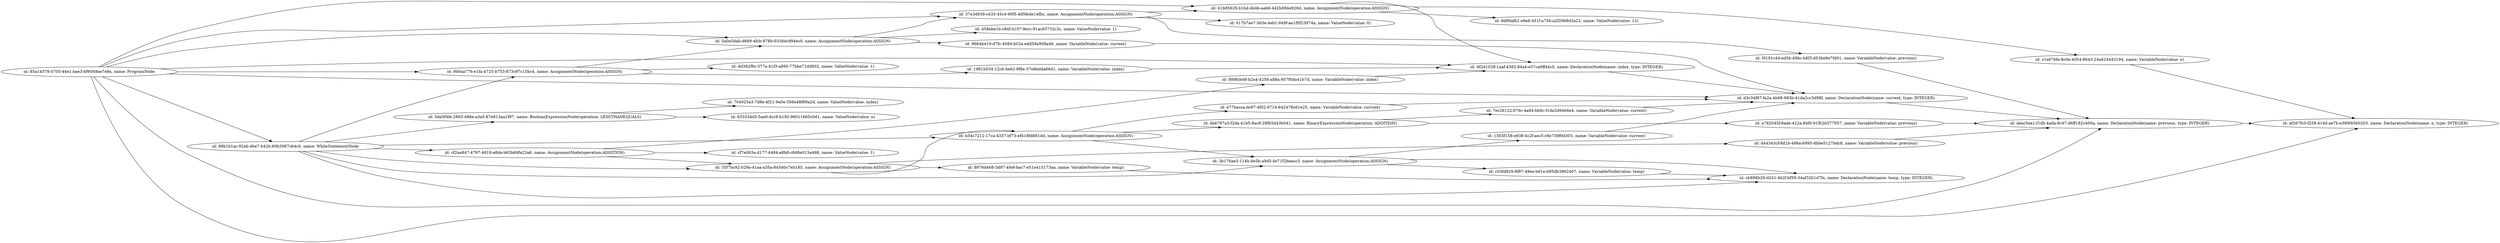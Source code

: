 digraph g {
	rankdir=LR
		"id: 37e3d938-c433-45c4-90f5-4d5fede14fbc, name: AssignmentNode(operation:ASSIGN)" -> "id: 41b85629-b1bd-4b4b-aab6-442b084e926d, name: AssignmentNode(operation:ASSIGN)"
		"id: 37e3d938-c433-45c4-90f5-4d5fede14fbc, name: AssignmentNode(operation:ASSIGN)" -> "id: 017b7ae7-3d3e-4eb1-949f-aa1f0f23974a, name: ValueNode(value: 0)"
		"id: 37e3d938-c433-45c4-90f5-4d5fede14fbc, name: AssignmentNode(operation:ASSIGN)" -> "id: 5f191c44-ed5b-49bc-b8f3-d53be9e7fd01, name: VariableNode(value: previous)"
		"id: c03fd829-8f87-49ee-bd1e-b95db3862407, name: VariableNode(value: temp)" -> "id: cb898b26-d241-4b2f-bf59-34af32b1d7fa, name: DeclarationNode(name: temp, type: INTEGER)"
		"id: 8976d468-3d97-4fe8-bac7-e51e415173aa, name: VariableNode(value: temp)" -> "id: cb898b26-d241-4b2f-bf59-34af32b1d7fa, name: DeclarationNode(name: temp, type: INTEGER)"
		"id: 1303f158-e938-4c2f-aec5-c8e739f0d303, name: VariableNode(value: current)" -> "id: d3c34f67-fa2a-4b98-983b-41da2cc3d98f, name: DeclarationNode(name: current, type: INTEGER)"
		"id: 35f7bc92-029a-41aa-a35a-845d0c7eb185, name: AssignmentNode(operation:ASSIGN)" -> "id: d44343cf-8d1b-486a-b995-dbbe5127bdc8, name: VariableNode(value: previous)"
		"id: 35f7bc92-029a-41aa-a35a-845d0c7eb185, name: AssignmentNode(operation:ASSIGN)" -> "id: 8976d468-3d97-4fe8-bac7-e51e415173aa, name: VariableNode(value: temp)"
		"id: 35f7bc92-029a-41aa-a35a-845d0c7eb185, name: AssignmentNode(operation:ASSIGN)" -> "id: b34c7212-17ca-4337-bf73-ef418fd881dd, name: AssignmentNode(operation:ASSIGN)"
		"id: 5a0e3dab-d669-4fcb-978b-033d4c994ec0, name: AssignmentNode(operation:ASSIGN)" -> "id: 9664b419-d7fc-4084-b02a-edd58a908a46, name: VariableNode(value: current)"
		"id: 5a0e3dab-d669-4fcb-978b-033d4c994ec0, name: AssignmentNode(operation:ASSIGN)" -> "id: 37e3d938-c433-45c4-90f5-4d5fede14fbc, name: AssignmentNode(operation:ASSIGN)"
		"id: 5a0e3dab-d669-4fcb-978b-033d4c994ec0, name: AssignmentNode(operation:ASSIGN)" -> "id: 458ebe1b-c84f-4107-9ecc-91ac93732c3c, name: ValueNode(value: 1)"
		"id: deb787a3-f2da-41b5-8ac9-28fb5d43b041, name: BinaryExpressionNode(operation: ADDITION)" -> "id: a782045f-8ade-422a-84f0-91fb2b377057, name: VariableNode(value: previous)"
		"id: deb787a3-f2da-41b5-8ac9-28fb5d43b041, name: BinaryExpressionNode(operation: ADDITION)" -> "id: 7ec26122-079c-4a84-bb9c-f1de2d9466e4, name: VariableNode(value: current)"
		"id: 9b0aa776-e1fa-4725-b753-873c97c15bc4, name: AssignmentNode(operation:ASSIGN)" -> "id: 5a0e3dab-d669-4fcb-978b-033d4c994ec0, name: AssignmentNode(operation:ASSIGN)"
		"id: 9b0aa776-e1fa-4725-b753-873c97c15bc4, name: AssignmentNode(operation:ASSIGN)" -> "id: 1981b534-12c6-4e62-9f8e-37e8bdda66d1, name: VariableNode(value: index)"
		"id: 9b0aa776-e1fa-4725-b753-873c97c15bc4, name: AssignmentNode(operation:ASSIGN)" -> "id: 4d382f9c-377a-41f3-a895-77bbe71dd802, name: ValueNode(value: 1)"
		"id: b34c7212-17ca-4337-bf73-ef418fd881dd, name: AssignmentNode(operation:ASSIGN)" -> "id: 3b176ae3-114b-4e5b-a9d5-4e71f2beacc3, name: AssignmentNode(operation:ASSIGN)"
		"id: b34c7212-17ca-4337-bf73-ef418fd881dd, name: AssignmentNode(operation:ASSIGN)" -> "id: e77bacca-dc97-4f02-9714-642478c61e25, name: VariableNode(value: current)"
		"id: b34c7212-17ca-4337-bf73-ef418fd881dd, name: AssignmentNode(operation:ASSIGN)" -> "id: deb787a3-f2da-41b5-8ac9-28fb5d43b041, name: BinaryExpressionNode(operation: ADDITION)"
		"id: 9664b419-d7fc-4084-b02a-edd58a908a46, name: VariableNode(value: current)" -> "id: d3c34f67-fa2a-4b98-983b-41da2cc3d98f, name: DeclarationNode(name: current, type: INTEGER)"
		"id: 41b85629-b1bd-4b4b-aab6-442b084e926d, name: AssignmentNode(operation:ASSIGN)" -> "id: 9f2d1028-1aaf-4382-94a4-e57ca9ff44c0, name: DeclarationNode(name: index, type: INTEGER)"
		"id: 41b85629-b1bd-4b4b-aab6-442b084e926d, name: AssignmentNode(operation:ASSIGN)" -> "id: c1e67bfa-8c0e-4054-8643-24a624443194, name: VariableNode(value: n)"
		"id: 41b85629-b1bd-4b4b-aab6-442b084e926d, name: AssignmentNode(operation:ASSIGN)" -> "id: 9d80afb1-e9e6-451f-a756-a2f2968d3a22, name: ValueNode(value: 12)"
		"id: 7ec26122-079c-4a84-bb9c-f1de2d9466e4, name: VariableNode(value: current)" -> "id: d3c34f67-fa2a-4b98-983b-41da2cc3d98f, name: DeclarationNode(name: current, type: INTEGER)"
		"id: d3c34f67-fa2a-4b98-983b-41da2cc3d98f, name: DeclarationNode(name: current, type: INTEGER)" -> "id: deac5ea1-f1db-4ada-8c47-d6ff182c400a, name: DeclarationNode(name: previous, type: INTEGER)"
		"id: 1981b534-12c6-4e62-9f8e-37e8bdda66d1, name: VariableNode(value: index)" -> "id: 9f2d1028-1aaf-4382-94a4-e57ca9ff44c0, name: DeclarationNode(name: index, type: INTEGER)"
		"id: 989fcb48-b2a4-4258-a88a-957f0da41b7d, name: VariableNode(value: index)" -> "id: 9f2d1028-1aaf-4382-94a4-e57ca9ff44c0, name: DeclarationNode(name: index, type: INTEGER)"
		"id: 5de5f4fe-2865-486e-a3a5-67e813aa1f97, name: BooleanExpressionNode(operation: LESSTHANEQUALS)" -> "id: 633334d5-5ae0-4cc9-b192-96011665c0d1, name: ValueNode(value: n)"
		"id: 5de5f4fe-2865-486e-a3a5-67e813aa1f97, name: BooleanExpressionNode(operation: LESSTHANEQUALS)" -> "id: 704025a3-7d8e-4f21-9a0e-356e48f89a2d, name: ValueNode(value: index)"
		"id: 3b176ae3-114b-4e5b-a9d5-4e71f2beacc3, name: AssignmentNode(operation:ASSIGN)" -> "id: cb898b26-d241-4b2f-bf59-34af32b1d7fa, name: DeclarationNode(name: temp, type: INTEGER)"
		"id: 3b176ae3-114b-4e5b-a9d5-4e71f2beacc3, name: AssignmentNode(operation:ASSIGN)" -> "id: c03fd829-8f87-49ee-bd1e-b95db3862407, name: VariableNode(value: temp)"
		"id: 3b176ae3-114b-4e5b-a9d5-4e71f2beacc3, name: AssignmentNode(operation:ASSIGN)" -> "id: 1303f158-e938-4c2f-aec5-c8e739f0d303, name: VariableNode(value: current)"
		"id: d44343cf-8d1b-486a-b995-dbbe5127bdc8, name: VariableNode(value: previous)" -> "id: deac5ea1-f1db-4ada-8c47-d6ff182c400a, name: DeclarationNode(name: previous, type: INTEGER)"
		"id: a782045f-8ade-422a-84f0-91fb2b377057, name: VariableNode(value: previous)" -> "id: deac5ea1-f1db-4ada-8c47-d6ff182c400a, name: DeclarationNode(name: previous, type: INTEGER)"
		"id: deac5ea1-f1db-4ada-8c47-d6ff182c400a, name: DeclarationNode(name: previous, type: INTEGER)" -> "id: af267fc0-f258-414d-ae7b-e390f4560203, name: DeclarationNode(name: n, type: INTEGER)"
		"id: c1e67bfa-8c0e-4054-8643-24a624443194, name: VariableNode(value: n)" -> "id: af267fc0-f258-414d-ae7b-e390f4560203, name: DeclarationNode(name: n, type: INTEGER)"
		"id: cf2aa847-4797-4619-a8de-b63b69fa23a6, name: AssignmentNode(operation:ADDITION)" -> "id: 35f7bc92-029a-41aa-a35a-845d0c7eb185, name: AssignmentNode(operation:ASSIGN)"
		"id: cf2aa847-4797-4619-a8de-b63b69fa23a6, name: AssignmentNode(operation:ADDITION)" -> "id: cf7e003a-d177-4484-a8b8-c8d8e013e498, name: ValueNode(value: 1)"
		"id: cf2aa847-4797-4619-a8de-b63b69fa23a6, name: AssignmentNode(operation:ADDITION)" -> "id: 989fcb48-b2a4-4258-a88a-957f0da41b7d, name: VariableNode(value: index)"
		"id: e77bacca-dc97-4f02-9714-642478c61e25, name: VariableNode(value: current)" -> "id: d3c34f67-fa2a-4b98-983b-41da2cc3d98f, name: DeclarationNode(name: current, type: INTEGER)"
		"id: 5f191c44-ed5b-49bc-b8f3-d53be9e7fd01, name: VariableNode(value: previous)" -> "id: deac5ea1-f1db-4ada-8c47-d6ff182c400a, name: DeclarationNode(name: previous, type: INTEGER)"
		"id: 98b1b1ac-92ab-4be7-b42b-60b3067c64c0, name: WhileStatementNode" -> "id: 5de5f4fe-2865-486e-a3a5-67e813aa1f97, name: BooleanExpressionNode(operation: LESSTHANEQUALS)"
		"id: 98b1b1ac-92ab-4be7-b42b-60b3067c64c0, name: WhileStatementNode" -> "id: 3b176ae3-114b-4e5b-a9d5-4e71f2beacc3, name: AssignmentNode(operation:ASSIGN)"
		"id: 98b1b1ac-92ab-4be7-b42b-60b3067c64c0, name: WhileStatementNode" -> "id: cb898b26-d241-4b2f-bf59-34af32b1d7fa, name: DeclarationNode(name: temp, type: INTEGER)"
		"id: 98b1b1ac-92ab-4be7-b42b-60b3067c64c0, name: WhileStatementNode" -> "id: 35f7bc92-029a-41aa-a35a-845d0c7eb185, name: AssignmentNode(operation:ASSIGN)"
		"id: 98b1b1ac-92ab-4be7-b42b-60b3067c64c0, name: WhileStatementNode" -> "id: 9b0aa776-e1fa-4725-b753-873c97c15bc4, name: AssignmentNode(operation:ASSIGN)"
		"id: 98b1b1ac-92ab-4be7-b42b-60b3067c64c0, name: WhileStatementNode" -> "id: cf2aa847-4797-4619-a8de-b63b69fa23a6, name: AssignmentNode(operation:ADDITION)"
		"id: 98b1b1ac-92ab-4be7-b42b-60b3067c64c0, name: WhileStatementNode" -> "id: b34c7212-17ca-4337-bf73-ef418fd881dd, name: AssignmentNode(operation:ASSIGN)"
		"id: 85a14578-0705-44e1-bae3-bf6049ae7e9a, name: ProgramNode" -> "id: 41b85629-b1bd-4b4b-aab6-442b084e926d, name: AssignmentNode(operation:ASSIGN)"
		"id: 85a14578-0705-44e1-bae3-bf6049ae7e9a, name: ProgramNode" -> "id: 37e3d938-c433-45c4-90f5-4d5fede14fbc, name: AssignmentNode(operation:ASSIGN)"
		"id: 85a14578-0705-44e1-bae3-bf6049ae7e9a, name: ProgramNode" -> "id: deac5ea1-f1db-4ada-8c47-d6ff182c400a, name: DeclarationNode(name: previous, type: INTEGER)"
		"id: 85a14578-0705-44e1-bae3-bf6049ae7e9a, name: ProgramNode" -> "id: d3c34f67-fa2a-4b98-983b-41da2cc3d98f, name: DeclarationNode(name: current, type: INTEGER)"
		"id: 85a14578-0705-44e1-bae3-bf6049ae7e9a, name: ProgramNode" -> "id: 5a0e3dab-d669-4fcb-978b-033d4c994ec0, name: AssignmentNode(operation:ASSIGN)"
		"id: 85a14578-0705-44e1-bae3-bf6049ae7e9a, name: ProgramNode" -> "id: 98b1b1ac-92ab-4be7-b42b-60b3067c64c0, name: WhileStatementNode"
		"id: 85a14578-0705-44e1-bae3-bf6049ae7e9a, name: ProgramNode" -> "id: 9f2d1028-1aaf-4382-94a4-e57ca9ff44c0, name: DeclarationNode(name: index, type: INTEGER)"
		"id: 85a14578-0705-44e1-bae3-bf6049ae7e9a, name: ProgramNode" -> "id: af267fc0-f258-414d-ae7b-e390f4560203, name: DeclarationNode(name: n, type: INTEGER)"
		"id: 85a14578-0705-44e1-bae3-bf6049ae7e9a, name: ProgramNode" -> "id: 9b0aa776-e1fa-4725-b753-873c97c15bc4, name: AssignmentNode(operation:ASSIGN)"
		"id: 9f2d1028-1aaf-4382-94a4-e57ca9ff44c0, name: DeclarationNode(name: index, type: INTEGER)" -> "id: d3c34f67-fa2a-4b98-983b-41da2cc3d98f, name: DeclarationNode(name: current, type: INTEGER)"
}